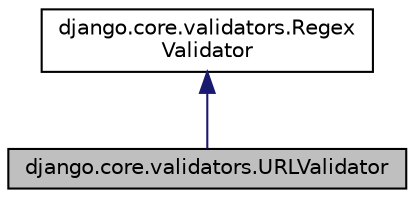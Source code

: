 digraph "django.core.validators.URLValidator"
{
 // LATEX_PDF_SIZE
  edge [fontname="Helvetica",fontsize="10",labelfontname="Helvetica",labelfontsize="10"];
  node [fontname="Helvetica",fontsize="10",shape=record];
  Node1 [label="django.core.validators.URLValidator",height=0.2,width=0.4,color="black", fillcolor="grey75", style="filled", fontcolor="black",tooltip=" "];
  Node2 -> Node1 [dir="back",color="midnightblue",fontsize="10",style="solid",fontname="Helvetica"];
  Node2 [label="django.core.validators.Regex\lValidator",height=0.2,width=0.4,color="black", fillcolor="white", style="filled",URL="$de/dbf/classdjango_1_1core_1_1validators_1_1_regex_validator.html",tooltip=" "];
}
